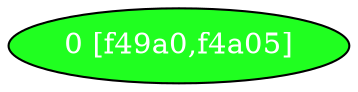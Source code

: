 diGraph libnss3{
	libnss3_0  [style=filled fillcolor="#20FF20" fontcolor="#ffffff" shape=oval label="0 [f49a0,f4a05]"]


}